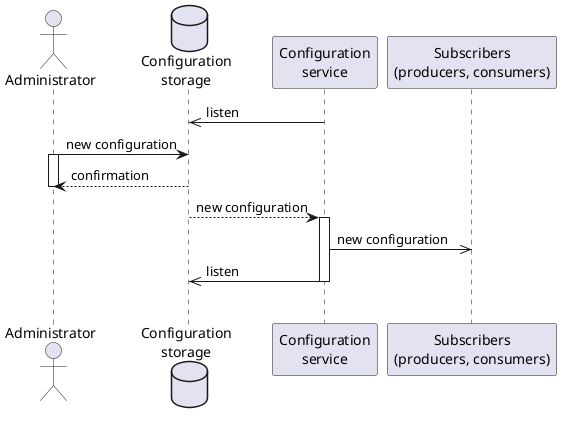 @startuml
skinparam shadowing false

actor Administrator order 1
database "Configuration\nstorage" order 2
participant "Configuration\nservice" order 3
participant "Subscribers\n(producers, consumers)" order 4


"Configuration\nservice" ->> "Configuration\nstorage": listen
Administrator -> "Configuration\nstorage": new configuration
activate Administrator
"Configuration\nstorage" --> Administrator: confirmation
deactivate Administrator
"Configuration\nstorage" --> "Configuration\nservice": new configuration
activate "Configuration\nservice"
"Configuration\nservice" ->> "Subscribers\n(producers, consumers)": new configuration
"Configuration\nservice" ->> "Configuration\nstorage": listen
deactivate "Configuration\nservice"
|||

@enduml